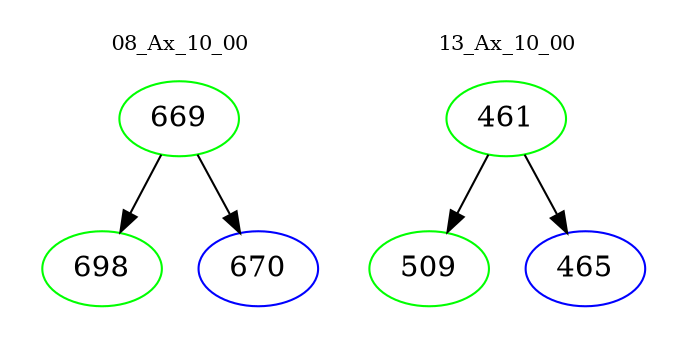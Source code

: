digraph{
subgraph cluster_0 {
color = white
label = "08_Ax_10_00";
fontsize=10;
T0_669 [label="669", color="green"]
T0_669 -> T0_698 [color="black"]
T0_698 [label="698", color="green"]
T0_669 -> T0_670 [color="black"]
T0_670 [label="670", color="blue"]
}
subgraph cluster_1 {
color = white
label = "13_Ax_10_00";
fontsize=10;
T1_461 [label="461", color="green"]
T1_461 -> T1_509 [color="black"]
T1_509 [label="509", color="green"]
T1_461 -> T1_465 [color="black"]
T1_465 [label="465", color="blue"]
}
}
